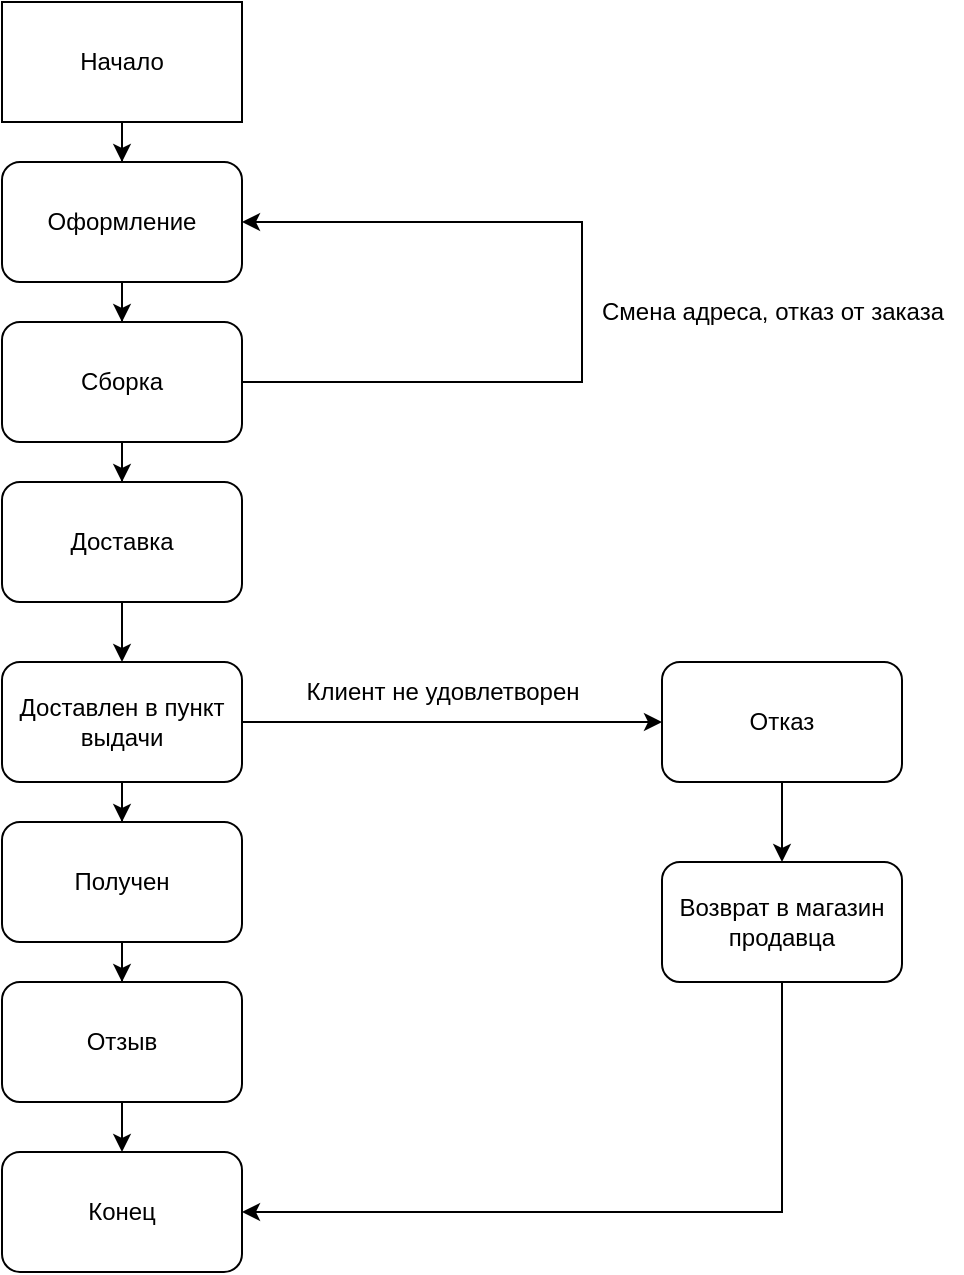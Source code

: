 <mxfile version="23.1.7" type="device">
  <diagram name="Страница — 1" id="FKq9kls0gIHtKV0p8Uno">
    <mxGraphModel dx="1002" dy="575" grid="1" gridSize="10" guides="1" tooltips="1" connect="1" arrows="1" fold="1" page="1" pageScale="1" pageWidth="827" pageHeight="1169" math="0" shadow="0">
      <root>
        <mxCell id="0" />
        <mxCell id="1" parent="0" />
        <mxCell id="8mEGhqndlmOxSkhHUvZB-5" value="" style="edgeStyle=orthogonalEdgeStyle;rounded=0;orthogonalLoop=1;jettySize=auto;html=1;" edge="1" parent="1" source="8mEGhqndlmOxSkhHUvZB-1" target="8mEGhqndlmOxSkhHUvZB-4">
          <mxGeometry relative="1" as="geometry" />
        </mxCell>
        <mxCell id="8mEGhqndlmOxSkhHUvZB-1" value="Оформление" style="rounded=1;whiteSpace=wrap;html=1;" vertex="1" parent="1">
          <mxGeometry x="310" y="90" width="120" height="60" as="geometry" />
        </mxCell>
        <mxCell id="8mEGhqndlmOxSkhHUvZB-3" value="" style="edgeStyle=orthogonalEdgeStyle;rounded=0;orthogonalLoop=1;jettySize=auto;html=1;" edge="1" parent="1" source="8mEGhqndlmOxSkhHUvZB-2" target="8mEGhqndlmOxSkhHUvZB-1">
          <mxGeometry relative="1" as="geometry" />
        </mxCell>
        <mxCell id="8mEGhqndlmOxSkhHUvZB-2" value="Начало" style="rounded=0;whiteSpace=wrap;html=1;" vertex="1" parent="1">
          <mxGeometry x="310" y="10" width="120" height="60" as="geometry" />
        </mxCell>
        <mxCell id="8mEGhqndlmOxSkhHUvZB-7" value="" style="edgeStyle=orthogonalEdgeStyle;rounded=0;orthogonalLoop=1;jettySize=auto;html=1;" edge="1" parent="1" source="8mEGhqndlmOxSkhHUvZB-4" target="8mEGhqndlmOxSkhHUvZB-6">
          <mxGeometry relative="1" as="geometry" />
        </mxCell>
        <mxCell id="8mEGhqndlmOxSkhHUvZB-33" style="edgeStyle=orthogonalEdgeStyle;rounded=0;orthogonalLoop=1;jettySize=auto;html=1;entryX=1;entryY=0.5;entryDx=0;entryDy=0;" edge="1" parent="1" source="8mEGhqndlmOxSkhHUvZB-4" target="8mEGhqndlmOxSkhHUvZB-1">
          <mxGeometry relative="1" as="geometry">
            <Array as="points">
              <mxPoint x="600" y="200" />
              <mxPoint x="600" y="120" />
            </Array>
          </mxGeometry>
        </mxCell>
        <mxCell id="8mEGhqndlmOxSkhHUvZB-4" value="Сборка" style="rounded=1;whiteSpace=wrap;html=1;" vertex="1" parent="1">
          <mxGeometry x="310" y="170" width="120" height="60" as="geometry" />
        </mxCell>
        <mxCell id="8mEGhqndlmOxSkhHUvZB-20" value="" style="edgeStyle=orthogonalEdgeStyle;rounded=0;orthogonalLoop=1;jettySize=auto;html=1;" edge="1" parent="1" source="8mEGhqndlmOxSkhHUvZB-6" target="8mEGhqndlmOxSkhHUvZB-19">
          <mxGeometry relative="1" as="geometry" />
        </mxCell>
        <mxCell id="8mEGhqndlmOxSkhHUvZB-6" value="Доставка" style="whiteSpace=wrap;html=1;rounded=1;" vertex="1" parent="1">
          <mxGeometry x="310" y="250" width="120" height="60" as="geometry" />
        </mxCell>
        <mxCell id="8mEGhqndlmOxSkhHUvZB-22" value="" style="edgeStyle=orthogonalEdgeStyle;rounded=0;orthogonalLoop=1;jettySize=auto;html=1;" edge="1" parent="1" source="8mEGhqndlmOxSkhHUvZB-19" target="8mEGhqndlmOxSkhHUvZB-21">
          <mxGeometry relative="1" as="geometry" />
        </mxCell>
        <mxCell id="8mEGhqndlmOxSkhHUvZB-24" value="" style="edgeStyle=orthogonalEdgeStyle;rounded=0;orthogonalLoop=1;jettySize=auto;html=1;" edge="1" parent="1" source="8mEGhqndlmOxSkhHUvZB-19" target="8mEGhqndlmOxSkhHUvZB-23">
          <mxGeometry relative="1" as="geometry" />
        </mxCell>
        <mxCell id="8mEGhqndlmOxSkhHUvZB-19" value="Доставлен в пункт выдачи" style="whiteSpace=wrap;html=1;rounded=1;" vertex="1" parent="1">
          <mxGeometry x="310" y="340" width="120" height="60" as="geometry" />
        </mxCell>
        <mxCell id="8mEGhqndlmOxSkhHUvZB-26" value="" style="edgeStyle=orthogonalEdgeStyle;rounded=0;orthogonalLoop=1;jettySize=auto;html=1;" edge="1" parent="1" source="8mEGhqndlmOxSkhHUvZB-21" target="8mEGhqndlmOxSkhHUvZB-25">
          <mxGeometry relative="1" as="geometry" />
        </mxCell>
        <mxCell id="8mEGhqndlmOxSkhHUvZB-21" value="Отказ" style="whiteSpace=wrap;html=1;rounded=1;" vertex="1" parent="1">
          <mxGeometry x="640" y="340" width="120" height="60" as="geometry" />
        </mxCell>
        <mxCell id="8mEGhqndlmOxSkhHUvZB-28" value="" style="edgeStyle=orthogonalEdgeStyle;rounded=0;orthogonalLoop=1;jettySize=auto;html=1;" edge="1" parent="1" source="8mEGhqndlmOxSkhHUvZB-23" target="8mEGhqndlmOxSkhHUvZB-27">
          <mxGeometry relative="1" as="geometry" />
        </mxCell>
        <mxCell id="8mEGhqndlmOxSkhHUvZB-23" value="Получен" style="whiteSpace=wrap;html=1;rounded=1;" vertex="1" parent="1">
          <mxGeometry x="310" y="420" width="120" height="60" as="geometry" />
        </mxCell>
        <mxCell id="8mEGhqndlmOxSkhHUvZB-31" style="edgeStyle=orthogonalEdgeStyle;rounded=0;orthogonalLoop=1;jettySize=auto;html=1;entryX=1;entryY=0.5;entryDx=0;entryDy=0;" edge="1" parent="1" source="8mEGhqndlmOxSkhHUvZB-25" target="8mEGhqndlmOxSkhHUvZB-29">
          <mxGeometry relative="1" as="geometry">
            <Array as="points">
              <mxPoint x="700" y="615" />
            </Array>
          </mxGeometry>
        </mxCell>
        <mxCell id="8mEGhqndlmOxSkhHUvZB-25" value="Возврат в магазин продавца" style="whiteSpace=wrap;html=1;rounded=1;" vertex="1" parent="1">
          <mxGeometry x="640" y="440" width="120" height="60" as="geometry" />
        </mxCell>
        <mxCell id="8mEGhqndlmOxSkhHUvZB-30" value="" style="edgeStyle=orthogonalEdgeStyle;rounded=0;orthogonalLoop=1;jettySize=auto;html=1;" edge="1" parent="1" source="8mEGhqndlmOxSkhHUvZB-27" target="8mEGhqndlmOxSkhHUvZB-29">
          <mxGeometry relative="1" as="geometry" />
        </mxCell>
        <mxCell id="8mEGhqndlmOxSkhHUvZB-27" value="Отзыв" style="whiteSpace=wrap;html=1;rounded=1;" vertex="1" parent="1">
          <mxGeometry x="310" y="500" width="120" height="60" as="geometry" />
        </mxCell>
        <mxCell id="8mEGhqndlmOxSkhHUvZB-29" value="Конец" style="whiteSpace=wrap;html=1;rounded=1;" vertex="1" parent="1">
          <mxGeometry x="310" y="585" width="120" height="60" as="geometry" />
        </mxCell>
        <mxCell id="8mEGhqndlmOxSkhHUvZB-32" value="Клиент не удовлетворен" style="text;html=1;align=center;verticalAlign=middle;resizable=0;points=[];autosize=1;strokeColor=none;fillColor=none;" vertex="1" parent="1">
          <mxGeometry x="450" y="340" width="160" height="30" as="geometry" />
        </mxCell>
        <mxCell id="8mEGhqndlmOxSkhHUvZB-34" value="Смена адреса, отказ от заказа" style="text;html=1;align=center;verticalAlign=middle;resizable=0;points=[];autosize=1;strokeColor=none;fillColor=none;" vertex="1" parent="1">
          <mxGeometry x="600" y="150" width="190" height="30" as="geometry" />
        </mxCell>
      </root>
    </mxGraphModel>
  </diagram>
</mxfile>
